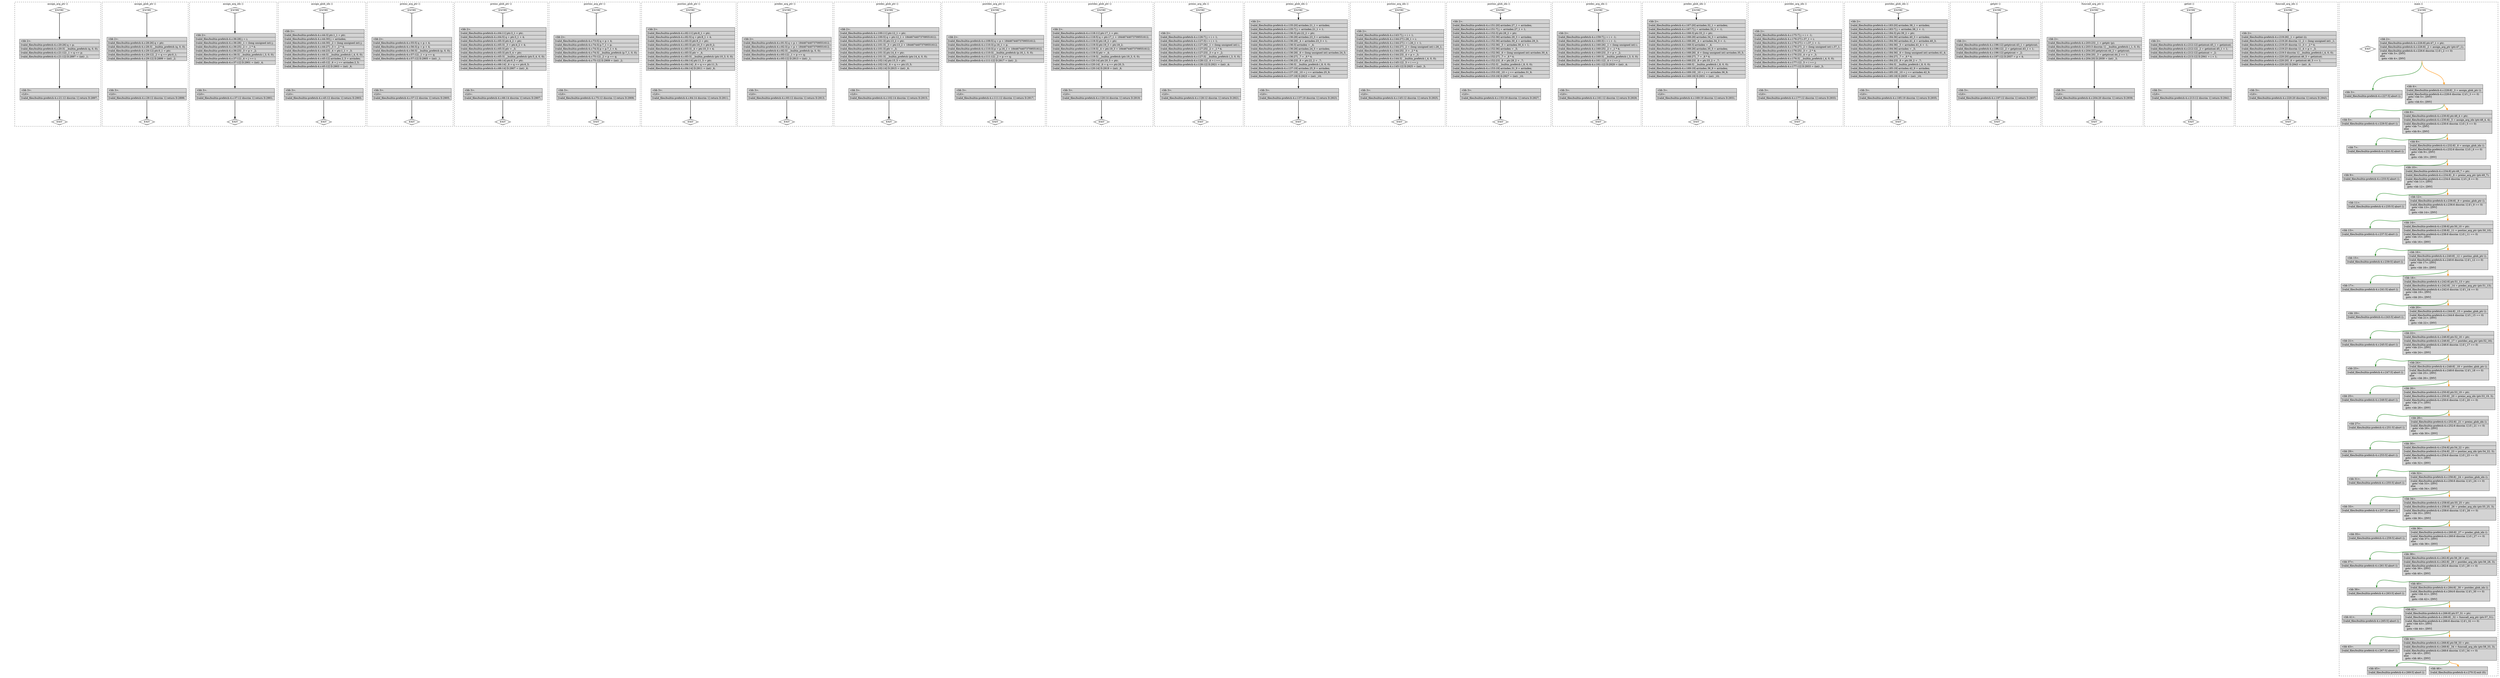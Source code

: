 digraph "a-builtin-prefetch-4.c.015t.cfg" {
overlap=false;
subgraph "cluster_assign_arg_ptr" {
	style="dashed";
	color="black";
	label="assign_arg_ptr ()";
	fn_0_basic_block_0 [shape=Mdiamond,style=filled,fillcolor=white,label="ENTRY"];

	fn_0_basic_block_1 [shape=Mdiamond,style=filled,fillcolor=white,label="EXIT"];

	fn_0_basic_block_2 [shape=record,style=filled,fillcolor=lightgrey,label="{\<bb\ 2\>:\l\
|[valid_files/builtin-prefetch-4.c:20:26]\ q\ =\ p;\l\
|[valid_files/builtin-prefetch-4.c:20:3]\ __builtin_prefetch\ (q,\ 0,\ 0);\l\
|[valid_files/builtin-prefetch-4.c:21:12]\ _1\ =\ q\ ==\ p;\l\
|[valid_files/builtin-prefetch-4.c:21:12]\ D.2897\ =\ (int)\ _1;\l\
}"];

	fn_0_basic_block_3 [shape=record,style=filled,fillcolor=lightgrey,label="{\<bb\ 3\>:\l\
|\<L0\>:\l\
|[valid_files/builtin-prefetch-4.c:21:12\ discrim\ 1]\ return\ D.2897;\l\
}"];

	fn_0_basic_block_0:s -> fn_0_basic_block_2:n [style="solid,bold",color=black,weight=100,constraint=true];
	fn_0_basic_block_2:s -> fn_0_basic_block_3:n [style="solid,bold",color=black,weight=100,constraint=true];
	fn_0_basic_block_3:s -> fn_0_basic_block_1:n [style="solid,bold",color=black,weight=10,constraint=true];
	fn_0_basic_block_0:s -> fn_0_basic_block_1:n [style="invis",constraint=true];
}
subgraph "cluster_assign_glob_ptr" {
	style="dashed";
	color="black";
	label="assign_glob_ptr ()";
	fn_1_basic_block_0 [shape=Mdiamond,style=filled,fillcolor=white,label="ENTRY"];

	fn_1_basic_block_1 [shape=Mdiamond,style=filled,fillcolor=white,label="EXIT"];

	fn_1_basic_block_2 [shape=record,style=filled,fillcolor=lightgrey,label="{\<bb\ 2\>:\l\
|[valid_files/builtin-prefetch-4.c:28:26]\ q\ =\ ptr;\l\
|[valid_files/builtin-prefetch-4.c:28:3]\ __builtin_prefetch\ (q,\ 0,\ 0);\l\
|[valid_files/builtin-prefetch-4.c:29:12]\ ptr.0_1\ =\ ptr;\l\
|[valid_files/builtin-prefetch-4.c:29:12]\ _2\ =\ q\ ==\ ptr.0_1;\l\
|[valid_files/builtin-prefetch-4.c:29:12]\ D.2899\ =\ (int)\ _2;\l\
}"];

	fn_1_basic_block_3 [shape=record,style=filled,fillcolor=lightgrey,label="{\<bb\ 3\>:\l\
|\<L0\>:\l\
|[valid_files/builtin-prefetch-4.c:29:12\ discrim\ 1]\ return\ D.2899;\l\
}"];

	fn_1_basic_block_0:s -> fn_1_basic_block_2:n [style="solid,bold",color=black,weight=100,constraint=true];
	fn_1_basic_block_2:s -> fn_1_basic_block_3:n [style="solid,bold",color=black,weight=100,constraint=true];
	fn_1_basic_block_3:s -> fn_1_basic_block_1:n [style="solid,bold",color=black,weight=10,constraint=true];
	fn_1_basic_block_0:s -> fn_1_basic_block_1:n [style="invis",constraint=true];
}
subgraph "cluster_assign_arg_idx" {
	style="dashed";
	color="black";
	label="assign_arg_idx ()";
	fn_2_basic_block_0 [shape=Mdiamond,style=filled,fillcolor=white,label="ENTRY"];

	fn_2_basic_block_1 [shape=Mdiamond,style=filled,fillcolor=white,label="EXIT"];

	fn_2_basic_block_2 [shape=record,style=filled,fillcolor=lightgrey,label="{\<bb\ 2\>:\l\
|[valid_files/builtin-prefetch-4.c:36:28]\ j\ =\ i;\l\
|[valid_files/builtin-prefetch-4.c:36:28]\ _1\ =\ (long\ unsigned\ int)\ j;\l\
|[valid_files/builtin-prefetch-4.c:36:25]\ _2\ =\ _1\ *\ 4;\l\
|[valid_files/builtin-prefetch-4.c:36:23]\ _3\ =\ p\ +\ _2;\l\
|[valid_files/builtin-prefetch-4.c:36:3]\ __builtin_prefetch\ (_3,\ 0,\ 0);\l\
|[valid_files/builtin-prefetch-4.c:37:12]\ _4\ =\ j\ ==\ i;\l\
|[valid_files/builtin-prefetch-4.c:37:12]\ D.2901\ =\ (int)\ _4;\l\
}"];

	fn_2_basic_block_3 [shape=record,style=filled,fillcolor=lightgrey,label="{\<bb\ 3\>:\l\
|\<L0\>:\l\
|[valid_files/builtin-prefetch-4.c:37:12\ discrim\ 1]\ return\ D.2901;\l\
}"];

	fn_2_basic_block_0:s -> fn_2_basic_block_2:n [style="solid,bold",color=black,weight=100,constraint=true];
	fn_2_basic_block_2:s -> fn_2_basic_block_3:n [style="solid,bold",color=black,weight=100,constraint=true];
	fn_2_basic_block_3:s -> fn_2_basic_block_1:n [style="solid,bold",color=black,weight=10,constraint=true];
	fn_2_basic_block_0:s -> fn_2_basic_block_1:n [style="invis",constraint=true];
}
subgraph "cluster_assign_glob_idx" {
	style="dashed";
	color="black";
	label="assign_glob_idx ()";
	fn_3_basic_block_0 [shape=Mdiamond,style=filled,fillcolor=white,label="ENTRY"];

	fn_3_basic_block_1 [shape=Mdiamond,style=filled,fillcolor=white,label="EXIT"];

	fn_3_basic_block_2 [shape=record,style=filled,fillcolor=lightgrey,label="{\<bb\ 2\>:\l\
|[valid_files/builtin-prefetch-4.c:44:3]\ ptr.1_1\ =\ ptr;\l\
|[valid_files/builtin-prefetch-4.c:44:30]\ j\ =\ arrindex;\l\
|[valid_files/builtin-prefetch-4.c:44:30]\ _2\ =\ (long\ unsigned\ int)\ j;\l\
|[valid_files/builtin-prefetch-4.c:44:27]\ _3\ =\ _2\ *\ 4;\l\
|[valid_files/builtin-prefetch-4.c:44:23]\ _4\ =\ ptr.1_1\ +\ _3;\l\
|[valid_files/builtin-prefetch-4.c:44:3]\ __builtin_prefetch\ (_4,\ 0,\ 0);\l\
|[valid_files/builtin-prefetch-4.c:45:12]\ arrindex.2_5\ =\ arrindex;\l\
|[valid_files/builtin-prefetch-4.c:45:12]\ _6\ =\ j\ ==\ arrindex.2_5;\l\
|[valid_files/builtin-prefetch-4.c:45:12]\ D.2903\ =\ (int)\ _6;\l\
}"];

	fn_3_basic_block_3 [shape=record,style=filled,fillcolor=lightgrey,label="{\<bb\ 3\>:\l\
|\<L0\>:\l\
|[valid_files/builtin-prefetch-4.c:45:12\ discrim\ 1]\ return\ D.2903;\l\
}"];

	fn_3_basic_block_0:s -> fn_3_basic_block_2:n [style="solid,bold",color=black,weight=100,constraint=true];
	fn_3_basic_block_2:s -> fn_3_basic_block_3:n [style="solid,bold",color=black,weight=100,constraint=true];
	fn_3_basic_block_3:s -> fn_3_basic_block_1:n [style="solid,bold",color=black,weight=10,constraint=true];
	fn_3_basic_block_0:s -> fn_3_basic_block_1:n [style="invis",constraint=true];
}
subgraph "cluster_preinc_arg_ptr" {
	style="dashed";
	color="black";
	label="preinc_arg_ptr ()";
	fn_4_basic_block_0 [shape=Mdiamond,style=filled,fillcolor=white,label="ENTRY"];

	fn_4_basic_block_1 [shape=Mdiamond,style=filled,fillcolor=white,label="EXIT"];

	fn_4_basic_block_2 [shape=record,style=filled,fillcolor=lightgrey,label="{\<bb\ 2\>:\l\
|[valid_files/builtin-prefetch-4.c:55:5]\ q\ =\ p\ +\ 4;\l\
|[valid_files/builtin-prefetch-4.c:56:3]\ p\ =\ p\ +\ 4;\l\
|[valid_files/builtin-prefetch-4.c:56:3]\ __builtin_prefetch\ (p,\ 0,\ 0);\l\
|[valid_files/builtin-prefetch-4.c:57:12]\ _1\ =\ p\ ==\ q;\l\
|[valid_files/builtin-prefetch-4.c:57:12]\ D.2905\ =\ (int)\ _1;\l\
}"];

	fn_4_basic_block_3 [shape=record,style=filled,fillcolor=lightgrey,label="{\<bb\ 3\>:\l\
|\<L0\>:\l\
|[valid_files/builtin-prefetch-4.c:57:12\ discrim\ 1]\ return\ D.2905;\l\
}"];

	fn_4_basic_block_0:s -> fn_4_basic_block_2:n [style="solid,bold",color=black,weight=100,constraint=true];
	fn_4_basic_block_2:s -> fn_4_basic_block_3:n [style="solid,bold",color=black,weight=100,constraint=true];
	fn_4_basic_block_3:s -> fn_4_basic_block_1:n [style="solid,bold",color=black,weight=10,constraint=true];
	fn_4_basic_block_0:s -> fn_4_basic_block_1:n [style="invis",constraint=true];
}
subgraph "cluster_preinc_glob_ptr" {
	style="dashed";
	color="black";
	label="preinc_glob_ptr ()";
	fn_5_basic_block_0 [shape=Mdiamond,style=filled,fillcolor=white,label="ENTRY"];

	fn_5_basic_block_1 [shape=Mdiamond,style=filled,fillcolor=white,label="EXIT"];

	fn_5_basic_block_2 [shape=record,style=filled,fillcolor=lightgrey,label="{\<bb\ 2\>:\l\
|[valid_files/builtin-prefetch-4.c:64:11]\ ptr.3_1\ =\ ptr;\l\
|[valid_files/builtin-prefetch-4.c:64:5]\ q\ =\ ptr.3_1\ +\ 4;\l\
|[valid_files/builtin-prefetch-4.c:65:3]\ ptr.4_2\ =\ ptr;\l\
|[valid_files/builtin-prefetch-4.c:65:3]\ _3\ =\ ptr.4_2\ +\ 4;\l\
|[valid_files/builtin-prefetch-4.c:65:3]\ ptr\ =\ _3;\l\
|[valid_files/builtin-prefetch-4.c:65:3]\ ptr.5_4\ =\ ptr;\l\
|[valid_files/builtin-prefetch-4.c:65:3]\ __builtin_prefetch\ (ptr.5_4,\ 0,\ 0);\l\
|[valid_files/builtin-prefetch-4.c:66:14]\ ptr.6_5\ =\ ptr;\l\
|[valid_files/builtin-prefetch-4.c:66:14]\ _6\ =\ q\ ==\ ptr.6_5;\l\
|[valid_files/builtin-prefetch-4.c:66:14]\ D.2907\ =\ (int)\ _6;\l\
}"];

	fn_5_basic_block_3 [shape=record,style=filled,fillcolor=lightgrey,label="{\<bb\ 3\>:\l\
|\<L0\>:\l\
|[valid_files/builtin-prefetch-4.c:66:14\ discrim\ 1]\ return\ D.2907;\l\
}"];

	fn_5_basic_block_0:s -> fn_5_basic_block_2:n [style="solid,bold",color=black,weight=100,constraint=true];
	fn_5_basic_block_2:s -> fn_5_basic_block_3:n [style="solid,bold",color=black,weight=100,constraint=true];
	fn_5_basic_block_3:s -> fn_5_basic_block_1:n [style="solid,bold",color=black,weight=10,constraint=true];
	fn_5_basic_block_0:s -> fn_5_basic_block_1:n [style="invis",constraint=true];
}
subgraph "cluster_postinc_arg_ptr" {
	style="dashed";
	color="black";
	label="postinc_arg_ptr ()";
	fn_6_basic_block_0 [shape=Mdiamond,style=filled,fillcolor=white,label="ENTRY"];

	fn_6_basic_block_1 [shape=Mdiamond,style=filled,fillcolor=white,label="EXIT"];

	fn_6_basic_block_2 [shape=record,style=filled,fillcolor=lightgrey,label="{\<bb\ 2\>:\l\
|[valid_files/builtin-prefetch-4.c:73:5]\ q\ =\ p\ +\ 4;\l\
|[valid_files/builtin-prefetch-4.c:74:3]\ p.7_1\ =\ p;\l\
|[valid_files/builtin-prefetch-4.c:74:3]\ p\ =\ p.7_1\ +\ 4;\l\
|[valid_files/builtin-prefetch-4.c:74:3]\ __builtin_prefetch\ (p.7_1,\ 0,\ 0);\l\
|[valid_files/builtin-prefetch-4.c:75:12]\ _2\ =\ p\ ==\ q;\l\
|[valid_files/builtin-prefetch-4.c:75:12]\ D.2909\ =\ (int)\ _2;\l\
}"];

	fn_6_basic_block_3 [shape=record,style=filled,fillcolor=lightgrey,label="{\<bb\ 3\>:\l\
|\<L0\>:\l\
|[valid_files/builtin-prefetch-4.c:75:12\ discrim\ 1]\ return\ D.2909;\l\
}"];

	fn_6_basic_block_0:s -> fn_6_basic_block_2:n [style="solid,bold",color=black,weight=100,constraint=true];
	fn_6_basic_block_2:s -> fn_6_basic_block_3:n [style="solid,bold",color=black,weight=100,constraint=true];
	fn_6_basic_block_3:s -> fn_6_basic_block_1:n [style="solid,bold",color=black,weight=10,constraint=true];
	fn_6_basic_block_0:s -> fn_6_basic_block_1:n [style="invis",constraint=true];
}
subgraph "cluster_postinc_glob_ptr" {
	style="dashed";
	color="black";
	label="postinc_glob_ptr ()";
	fn_7_basic_block_0 [shape=Mdiamond,style=filled,fillcolor=white,label="ENTRY"];

	fn_7_basic_block_1 [shape=Mdiamond,style=filled,fillcolor=white,label="EXIT"];

	fn_7_basic_block_2 [shape=record,style=filled,fillcolor=lightgrey,label="{\<bb\ 2\>:\l\
|[valid_files/builtin-prefetch-4.c:82:11]\ ptr.8_1\ =\ ptr;\l\
|[valid_files/builtin-prefetch-4.c:82:5]\ q\ =\ ptr.8_1\ +\ 4;\l\
|[valid_files/builtin-prefetch-4.c:83:3]\ ptr.9_2\ =\ ptr;\l\
|[valid_files/builtin-prefetch-4.c:83:3]\ ptr.10_3\ =\ ptr.9_2;\l\
|[valid_files/builtin-prefetch-4.c:83:3]\ _4\ =\ ptr.10_3\ +\ 4;\l\
|[valid_files/builtin-prefetch-4.c:83:3]\ ptr\ =\ _4;\l\
|[valid_files/builtin-prefetch-4.c:83:3]\ __builtin_prefetch\ (ptr.10_3,\ 0,\ 0);\l\
|[valid_files/builtin-prefetch-4.c:84:14]\ ptr.11_5\ =\ ptr;\l\
|[valid_files/builtin-prefetch-4.c:84:14]\ _6\ =\ q\ ==\ ptr.11_5;\l\
|[valid_files/builtin-prefetch-4.c:84:14]\ D.2911\ =\ (int)\ _6;\l\
}"];

	fn_7_basic_block_3 [shape=record,style=filled,fillcolor=lightgrey,label="{\<bb\ 3\>:\l\
|\<L0\>:\l\
|[valid_files/builtin-prefetch-4.c:84:14\ discrim\ 1]\ return\ D.2911;\l\
}"];

	fn_7_basic_block_0:s -> fn_7_basic_block_2:n [style="solid,bold",color=black,weight=100,constraint=true];
	fn_7_basic_block_2:s -> fn_7_basic_block_3:n [style="solid,bold",color=black,weight=100,constraint=true];
	fn_7_basic_block_3:s -> fn_7_basic_block_1:n [style="solid,bold",color=black,weight=10,constraint=true];
	fn_7_basic_block_0:s -> fn_7_basic_block_1:n [style="invis",constraint=true];
}
subgraph "cluster_predec_arg_ptr" {
	style="dashed";
	color="black";
	label="predec_arg_ptr ()";
	fn_8_basic_block_0 [shape=Mdiamond,style=filled,fillcolor=white,label="ENTRY"];

	fn_8_basic_block_1 [shape=Mdiamond,style=filled,fillcolor=white,label="EXIT"];

	fn_8_basic_block_2 [shape=record,style=filled,fillcolor=lightgrey,label="{\<bb\ 2\>:\l\
|[valid_files/builtin-prefetch-4.c:91:5]\ q\ =\ p\ +\ 18446744073709551612;\l\
|[valid_files/builtin-prefetch-4.c:92:3]\ p\ =\ p\ +\ 18446744073709551612;\l\
|[valid_files/builtin-prefetch-4.c:92:3]\ __builtin_prefetch\ (p,\ 0,\ 0);\l\
|[valid_files/builtin-prefetch-4.c:93:12]\ _1\ =\ p\ ==\ q;\l\
|[valid_files/builtin-prefetch-4.c:93:12]\ D.2913\ =\ (int)\ _1;\l\
}"];

	fn_8_basic_block_3 [shape=record,style=filled,fillcolor=lightgrey,label="{\<bb\ 3\>:\l\
|\<L0\>:\l\
|[valid_files/builtin-prefetch-4.c:93:12\ discrim\ 1]\ return\ D.2913;\l\
}"];

	fn_8_basic_block_0:s -> fn_8_basic_block_2:n [style="solid,bold",color=black,weight=100,constraint=true];
	fn_8_basic_block_2:s -> fn_8_basic_block_3:n [style="solid,bold",color=black,weight=100,constraint=true];
	fn_8_basic_block_3:s -> fn_8_basic_block_1:n [style="solid,bold",color=black,weight=10,constraint=true];
	fn_8_basic_block_0:s -> fn_8_basic_block_1:n [style="invis",constraint=true];
}
subgraph "cluster_predec_glob_ptr" {
	style="dashed";
	color="black";
	label="predec_glob_ptr ()";
	fn_9_basic_block_0 [shape=Mdiamond,style=filled,fillcolor=white,label="ENTRY"];

	fn_9_basic_block_1 [shape=Mdiamond,style=filled,fillcolor=white,label="EXIT"];

	fn_9_basic_block_2 [shape=record,style=filled,fillcolor=lightgrey,label="{\<bb\ 2\>:\l\
|[valid_files/builtin-prefetch-4.c:100:11]\ ptr.12_1\ =\ ptr;\l\
|[valid_files/builtin-prefetch-4.c:100:5]\ q\ =\ ptr.12_1\ +\ 18446744073709551612;\l\
|[valid_files/builtin-prefetch-4.c:101:3]\ ptr.13_2\ =\ ptr;\l\
|[valid_files/builtin-prefetch-4.c:101:3]\ _3\ =\ ptr.13_2\ +\ 18446744073709551612;\l\
|[valid_files/builtin-prefetch-4.c:101:3]\ ptr\ =\ _3;\l\
|[valid_files/builtin-prefetch-4.c:101:3]\ ptr.14_4\ =\ ptr;\l\
|[valid_files/builtin-prefetch-4.c:101:3]\ __builtin_prefetch\ (ptr.14_4,\ 0,\ 0);\l\
|[valid_files/builtin-prefetch-4.c:102:14]\ ptr.15_5\ =\ ptr;\l\
|[valid_files/builtin-prefetch-4.c:102:14]\ _6\ =\ q\ ==\ ptr.15_5;\l\
|[valid_files/builtin-prefetch-4.c:102:14]\ D.2915\ =\ (int)\ _6;\l\
}"];

	fn_9_basic_block_3 [shape=record,style=filled,fillcolor=lightgrey,label="{\<bb\ 3\>:\l\
|\<L0\>:\l\
|[valid_files/builtin-prefetch-4.c:102:14\ discrim\ 1]\ return\ D.2915;\l\
}"];

	fn_9_basic_block_0:s -> fn_9_basic_block_2:n [style="solid,bold",color=black,weight=100,constraint=true];
	fn_9_basic_block_2:s -> fn_9_basic_block_3:n [style="solid,bold",color=black,weight=100,constraint=true];
	fn_9_basic_block_3:s -> fn_9_basic_block_1:n [style="solid,bold",color=black,weight=10,constraint=true];
	fn_9_basic_block_0:s -> fn_9_basic_block_1:n [style="invis",constraint=true];
}
subgraph "cluster_postdec_arg_ptr" {
	style="dashed";
	color="black";
	label="postdec_arg_ptr ()";
	fn_10_basic_block_0 [shape=Mdiamond,style=filled,fillcolor=white,label="ENTRY"];

	fn_10_basic_block_1 [shape=Mdiamond,style=filled,fillcolor=white,label="EXIT"];

	fn_10_basic_block_2 [shape=record,style=filled,fillcolor=lightgrey,label="{\<bb\ 2\>:\l\
|[valid_files/builtin-prefetch-4.c:109:5]\ q\ =\ p\ +\ 18446744073709551612;\l\
|[valid_files/builtin-prefetch-4.c:110:3]\ p.16_1\ =\ p;\l\
|[valid_files/builtin-prefetch-4.c:110:3]\ p\ =\ p.16_1\ +\ 18446744073709551612;\l\
|[valid_files/builtin-prefetch-4.c:110:3]\ __builtin_prefetch\ (p.16_1,\ 0,\ 0);\l\
|[valid_files/builtin-prefetch-4.c:111:12]\ _2\ =\ p\ ==\ q;\l\
|[valid_files/builtin-prefetch-4.c:111:12]\ D.2917\ =\ (int)\ _2;\l\
}"];

	fn_10_basic_block_3 [shape=record,style=filled,fillcolor=lightgrey,label="{\<bb\ 3\>:\l\
|\<L0\>:\l\
|[valid_files/builtin-prefetch-4.c:111:12\ discrim\ 1]\ return\ D.2917;\l\
}"];

	fn_10_basic_block_0:s -> fn_10_basic_block_2:n [style="solid,bold",color=black,weight=100,constraint=true];
	fn_10_basic_block_2:s -> fn_10_basic_block_3:n [style="solid,bold",color=black,weight=100,constraint=true];
	fn_10_basic_block_3:s -> fn_10_basic_block_1:n [style="solid,bold",color=black,weight=10,constraint=true];
	fn_10_basic_block_0:s -> fn_10_basic_block_1:n [style="invis",constraint=true];
}
subgraph "cluster_postdec_glob_ptr" {
	style="dashed";
	color="black";
	label="postdec_glob_ptr ()";
	fn_11_basic_block_0 [shape=Mdiamond,style=filled,fillcolor=white,label="ENTRY"];

	fn_11_basic_block_1 [shape=Mdiamond,style=filled,fillcolor=white,label="EXIT"];

	fn_11_basic_block_2 [shape=record,style=filled,fillcolor=lightgrey,label="{\<bb\ 2\>:\l\
|[valid_files/builtin-prefetch-4.c:118:11]\ ptr.17_1\ =\ ptr;\l\
|[valid_files/builtin-prefetch-4.c:118:5]\ q\ =\ ptr.17_1\ +\ 18446744073709551612;\l\
|[valid_files/builtin-prefetch-4.c:119:3]\ ptr.18_2\ =\ ptr;\l\
|[valid_files/builtin-prefetch-4.c:119:3]\ ptr.19_3\ =\ ptr.18_2;\l\
|[valid_files/builtin-prefetch-4.c:119:3]\ _4\ =\ ptr.19_3\ +\ 18446744073709551612;\l\
|[valid_files/builtin-prefetch-4.c:119:3]\ ptr\ =\ _4;\l\
|[valid_files/builtin-prefetch-4.c:119:3]\ __builtin_prefetch\ (ptr.19_3,\ 0,\ 0);\l\
|[valid_files/builtin-prefetch-4.c:120:14]\ ptr.20_5\ =\ ptr;\l\
|[valid_files/builtin-prefetch-4.c:120:14]\ _6\ =\ q\ ==\ ptr.20_5;\l\
|[valid_files/builtin-prefetch-4.c:120:14]\ D.2919\ =\ (int)\ _6;\l\
}"];

	fn_11_basic_block_3 [shape=record,style=filled,fillcolor=lightgrey,label="{\<bb\ 3\>:\l\
|\<L0\>:\l\
|[valid_files/builtin-prefetch-4.c:120:14\ discrim\ 1]\ return\ D.2919;\l\
}"];

	fn_11_basic_block_0:s -> fn_11_basic_block_2:n [style="solid,bold",color=black,weight=100,constraint=true];
	fn_11_basic_block_2:s -> fn_11_basic_block_3:n [style="solid,bold",color=black,weight=100,constraint=true];
	fn_11_basic_block_3:s -> fn_11_basic_block_1:n [style="solid,bold",color=black,weight=10,constraint=true];
	fn_11_basic_block_0:s -> fn_11_basic_block_1:n [style="invis",constraint=true];
}
subgraph "cluster_preinc_arg_idx" {
	style="dashed";
	color="black";
	label="preinc_arg_idx ()";
	fn_12_basic_block_0 [shape=Mdiamond,style=filled,fillcolor=white,label="ENTRY"];

	fn_12_basic_block_1 [shape=Mdiamond,style=filled,fillcolor=white,label="EXIT"];

	fn_12_basic_block_2 [shape=record,style=filled,fillcolor=lightgrey,label="{\<bb\ 2\>:\l\
|[valid_files/builtin-prefetch-4.c:126:7]\ j\ =\ i\ +\ 1;\l\
|[valid_files/builtin-prefetch-4.c:127:3]\ i\ =\ i\ +\ 1;\l\
|[valid_files/builtin-prefetch-4.c:127:26]\ _1\ =\ (long\ unsigned\ int)\ i;\l\
|[valid_files/builtin-prefetch-4.c:127:25]\ _2\ =\ _1\ *\ 4;\l\
|[valid_files/builtin-prefetch-4.c:127:23]\ _3\ =\ p\ +\ _2;\l\
|[valid_files/builtin-prefetch-4.c:127:3]\ __builtin_prefetch\ (_3,\ 0,\ 0);\l\
|[valid_files/builtin-prefetch-4.c:128:12]\ _4\ =\ i\ ==\ j;\l\
|[valid_files/builtin-prefetch-4.c:128:12]\ D.2921\ =\ (int)\ _4;\l\
}"];

	fn_12_basic_block_3 [shape=record,style=filled,fillcolor=lightgrey,label="{\<bb\ 3\>:\l\
|\<L0\>:\l\
|[valid_files/builtin-prefetch-4.c:128:12\ discrim\ 1]\ return\ D.2921;\l\
}"];

	fn_12_basic_block_0:s -> fn_12_basic_block_2:n [style="solid,bold",color=black,weight=100,constraint=true];
	fn_12_basic_block_2:s -> fn_12_basic_block_3:n [style="solid,bold",color=black,weight=100,constraint=true];
	fn_12_basic_block_3:s -> fn_12_basic_block_1:n [style="solid,bold",color=black,weight=10,constraint=true];
	fn_12_basic_block_0:s -> fn_12_basic_block_1:n [style="invis",constraint=true];
}
subgraph "cluster_preinc_glob_idx" {
	style="dashed";
	color="black";
	label="preinc_glob_idx ()";
	fn_13_basic_block_0 [shape=Mdiamond,style=filled,fillcolor=white,label="ENTRY"];

	fn_13_basic_block_1 [shape=Mdiamond,style=filled,fillcolor=white,label="EXIT"];

	fn_13_basic_block_2 [shape=record,style=filled,fillcolor=lightgrey,label="{\<bb\ 2\>:\l\
|[valid_files/builtin-prefetch-4.c:135:20]\ arrindex.21_1\ =\ arrindex;\l\
|[valid_files/builtin-prefetch-4.c:135:7]\ j\ =\ arrindex.21_1\ +\ 1;\l\
|[valid_files/builtin-prefetch-4.c:136:3]\ ptr.22_2\ =\ ptr;\l\
|[valid_files/builtin-prefetch-4.c:136:28]\ arrindex.23_3\ =\ arrindex;\l\
|[valid_files/builtin-prefetch-4.c:136:28]\ _4\ =\ arrindex.23_3\ +\ 1;\l\
|[valid_files/builtin-prefetch-4.c:136:3]\ arrindex\ =\ _4;\l\
|[valid_files/builtin-prefetch-4.c:136:28]\ arrindex.24_5\ =\ arrindex;\l\
|[valid_files/builtin-prefetch-4.c:136:28]\ _6\ =\ (long\ unsigned\ int)\ arrindex.24_5;\l\
|[valid_files/builtin-prefetch-4.c:136:27]\ _7\ =\ _6\ *\ 4;\l\
|[valid_files/builtin-prefetch-4.c:136:23]\ _8\ =\ ptr.22_2\ +\ _7;\l\
|[valid_files/builtin-prefetch-4.c:136:3]\ __builtin_prefetch\ (_8,\ 0,\ 0);\l\
|[valid_files/builtin-prefetch-4.c:137:19]\ arrindex.25_9\ =\ arrindex;\l\
|[valid_files/builtin-prefetch-4.c:137:19]\ _10\ =\ j\ ==\ arrindex.25_9;\l\
|[valid_files/builtin-prefetch-4.c:137:19]\ D.2923\ =\ (int)\ _10;\l\
}"];

	fn_13_basic_block_3 [shape=record,style=filled,fillcolor=lightgrey,label="{\<bb\ 3\>:\l\
|\<L0\>:\l\
|[valid_files/builtin-prefetch-4.c:137:19\ discrim\ 1]\ return\ D.2923;\l\
}"];

	fn_13_basic_block_0:s -> fn_13_basic_block_2:n [style="solid,bold",color=black,weight=100,constraint=true];
	fn_13_basic_block_2:s -> fn_13_basic_block_3:n [style="solid,bold",color=black,weight=100,constraint=true];
	fn_13_basic_block_3:s -> fn_13_basic_block_1:n [style="solid,bold",color=black,weight=10,constraint=true];
	fn_13_basic_block_0:s -> fn_13_basic_block_1:n [style="invis",constraint=true];
}
subgraph "cluster_postinc_arg_idx" {
	style="dashed";
	color="black";
	label="postinc_arg_idx ()";
	fn_14_basic_block_0 [shape=Mdiamond,style=filled,fillcolor=white,label="ENTRY"];

	fn_14_basic_block_1 [shape=Mdiamond,style=filled,fillcolor=white,label="EXIT"];

	fn_14_basic_block_2 [shape=record,style=filled,fillcolor=lightgrey,label="{\<bb\ 2\>:\l\
|[valid_files/builtin-prefetch-4.c:143:7]\ j\ =\ i\ +\ 1;\l\
|[valid_files/builtin-prefetch-4.c:144:27]\ i.26_1\ =\ i;\l\
|[valid_files/builtin-prefetch-4.c:144:27]\ i\ =\ i.26_1\ +\ 1;\l\
|[valid_files/builtin-prefetch-4.c:144:27]\ _2\ =\ (long\ unsigned\ int)\ i.26_1;\l\
|[valid_files/builtin-prefetch-4.c:144:25]\ _3\ =\ _2\ *\ 4;\l\
|[valid_files/builtin-prefetch-4.c:144:23]\ _4\ =\ p\ +\ _3;\l\
|[valid_files/builtin-prefetch-4.c:144:3]\ __builtin_prefetch\ (_4,\ 0,\ 0);\l\
|[valid_files/builtin-prefetch-4.c:145:12]\ _5\ =\ i\ ==\ j;\l\
|[valid_files/builtin-prefetch-4.c:145:12]\ D.2925\ =\ (int)\ _5;\l\
}"];

	fn_14_basic_block_3 [shape=record,style=filled,fillcolor=lightgrey,label="{\<bb\ 3\>:\l\
|\<L0\>:\l\
|[valid_files/builtin-prefetch-4.c:145:12\ discrim\ 1]\ return\ D.2925;\l\
}"];

	fn_14_basic_block_0:s -> fn_14_basic_block_2:n [style="solid,bold",color=black,weight=100,constraint=true];
	fn_14_basic_block_2:s -> fn_14_basic_block_3:n [style="solid,bold",color=black,weight=100,constraint=true];
	fn_14_basic_block_3:s -> fn_14_basic_block_1:n [style="solid,bold",color=black,weight=10,constraint=true];
	fn_14_basic_block_0:s -> fn_14_basic_block_1:n [style="invis",constraint=true];
}
subgraph "cluster_postinc_glob_idx" {
	style="dashed";
	color="black";
	label="postinc_glob_idx ()";
	fn_15_basic_block_0 [shape=Mdiamond,style=filled,fillcolor=white,label="ENTRY"];

	fn_15_basic_block_1 [shape=Mdiamond,style=filled,fillcolor=white,label="EXIT"];

	fn_15_basic_block_2 [shape=record,style=filled,fillcolor=lightgrey,label="{\<bb\ 2\>:\l\
|[valid_files/builtin-prefetch-4.c:151:20]\ arrindex.27_1\ =\ arrindex;\l\
|[valid_files/builtin-prefetch-4.c:151:7]\ j\ =\ arrindex.27_1\ +\ 1;\l\
|[valid_files/builtin-prefetch-4.c:152:3]\ ptr.28_2\ =\ ptr;\l\
|[valid_files/builtin-prefetch-4.c:152:36]\ arrindex.29_3\ =\ arrindex;\l\
|[valid_files/builtin-prefetch-4.c:152:36]\ arrindex.30_4\ =\ arrindex.29_3;\l\
|[valid_files/builtin-prefetch-4.c:152:36]\ _5\ =\ arrindex.30_4\ +\ 1;\l\
|[valid_files/builtin-prefetch-4.c:152:36]\ arrindex\ =\ _5;\l\
|[valid_files/builtin-prefetch-4.c:152:36]\ _6\ =\ (long\ unsigned\ int)\ arrindex.30_4;\l\
|[valid_files/builtin-prefetch-4.c:152:27]\ _7\ =\ _6\ *\ 4;\l\
|[valid_files/builtin-prefetch-4.c:152:23]\ _8\ =\ ptr.28_2\ +\ _7;\l\
|[valid_files/builtin-prefetch-4.c:152:3]\ __builtin_prefetch\ (_8,\ 0,\ 0);\l\
|[valid_files/builtin-prefetch-4.c:153:19]\ arrindex.31_9\ =\ arrindex;\l\
|[valid_files/builtin-prefetch-4.c:153:19]\ _10\ =\ j\ ==\ arrindex.31_9;\l\
|[valid_files/builtin-prefetch-4.c:153:19]\ D.2927\ =\ (int)\ _10;\l\
}"];

	fn_15_basic_block_3 [shape=record,style=filled,fillcolor=lightgrey,label="{\<bb\ 3\>:\l\
|\<L0\>:\l\
|[valid_files/builtin-prefetch-4.c:153:19\ discrim\ 1]\ return\ D.2927;\l\
}"];

	fn_15_basic_block_0:s -> fn_15_basic_block_2:n [style="solid,bold",color=black,weight=100,constraint=true];
	fn_15_basic_block_2:s -> fn_15_basic_block_3:n [style="solid,bold",color=black,weight=100,constraint=true];
	fn_15_basic_block_3:s -> fn_15_basic_block_1:n [style="solid,bold",color=black,weight=10,constraint=true];
	fn_15_basic_block_0:s -> fn_15_basic_block_1:n [style="invis",constraint=true];
}
subgraph "cluster_predec_arg_idx" {
	style="dashed";
	color="black";
	label="predec_arg_idx ()";
	fn_16_basic_block_0 [shape=Mdiamond,style=filled,fillcolor=white,label="ENTRY"];

	fn_16_basic_block_1 [shape=Mdiamond,style=filled,fillcolor=white,label="EXIT"];

	fn_16_basic_block_2 [shape=record,style=filled,fillcolor=lightgrey,label="{\<bb\ 2\>:\l\
|[valid_files/builtin-prefetch-4.c:159:7]\ j\ =\ i\ +\ -1;\l\
|[valid_files/builtin-prefetch-4.c:160:3]\ i\ =\ i\ +\ -1;\l\
|[valid_files/builtin-prefetch-4.c:160:26]\ _1\ =\ (long\ unsigned\ int)\ i;\l\
|[valid_files/builtin-prefetch-4.c:160:25]\ _2\ =\ _1\ *\ 4;\l\
|[valid_files/builtin-prefetch-4.c:160:23]\ _3\ =\ p\ +\ _2;\l\
|[valid_files/builtin-prefetch-4.c:160:3]\ __builtin_prefetch\ (_3,\ 0,\ 0);\l\
|[valid_files/builtin-prefetch-4.c:161:12]\ _4\ =\ i\ ==\ j;\l\
|[valid_files/builtin-prefetch-4.c:161:12]\ D.2929\ =\ (int)\ _4;\l\
}"];

	fn_16_basic_block_3 [shape=record,style=filled,fillcolor=lightgrey,label="{\<bb\ 3\>:\l\
|\<L0\>:\l\
|[valid_files/builtin-prefetch-4.c:161:12\ discrim\ 1]\ return\ D.2929;\l\
}"];

	fn_16_basic_block_0:s -> fn_16_basic_block_2:n [style="solid,bold",color=black,weight=100,constraint=true];
	fn_16_basic_block_2:s -> fn_16_basic_block_3:n [style="solid,bold",color=black,weight=100,constraint=true];
	fn_16_basic_block_3:s -> fn_16_basic_block_1:n [style="solid,bold",color=black,weight=10,constraint=true];
	fn_16_basic_block_0:s -> fn_16_basic_block_1:n [style="invis",constraint=true];
}
subgraph "cluster_predec_glob_idx" {
	style="dashed";
	color="black";
	label="predec_glob_idx ()";
	fn_17_basic_block_0 [shape=Mdiamond,style=filled,fillcolor=white,label="ENTRY"];

	fn_17_basic_block_1 [shape=Mdiamond,style=filled,fillcolor=white,label="EXIT"];

	fn_17_basic_block_2 [shape=record,style=filled,fillcolor=lightgrey,label="{\<bb\ 2\>:\l\
|[valid_files/builtin-prefetch-4.c:167:20]\ arrindex.32_1\ =\ arrindex;\l\
|[valid_files/builtin-prefetch-4.c:167:7]\ j\ =\ arrindex.32_1\ +\ -1;\l\
|[valid_files/builtin-prefetch-4.c:168:3]\ ptr.33_2\ =\ ptr;\l\
|[valid_files/builtin-prefetch-4.c:168:28]\ arrindex.34_3\ =\ arrindex;\l\
|[valid_files/builtin-prefetch-4.c:168:28]\ _4\ =\ arrindex.34_3\ +\ -1;\l\
|[valid_files/builtin-prefetch-4.c:168:3]\ arrindex\ =\ _4;\l\
|[valid_files/builtin-prefetch-4.c:168:28]\ arrindex.35_5\ =\ arrindex;\l\
|[valid_files/builtin-prefetch-4.c:168:28]\ _6\ =\ (long\ unsigned\ int)\ arrindex.35_5;\l\
|[valid_files/builtin-prefetch-4.c:168:27]\ _7\ =\ _6\ *\ 4;\l\
|[valid_files/builtin-prefetch-4.c:168:23]\ _8\ =\ ptr.33_2\ +\ _7;\l\
|[valid_files/builtin-prefetch-4.c:168:3]\ __builtin_prefetch\ (_8,\ 0,\ 0);\l\
|[valid_files/builtin-prefetch-4.c:169:19]\ arrindex.36_9\ =\ arrindex;\l\
|[valid_files/builtin-prefetch-4.c:169:19]\ _10\ =\ j\ ==\ arrindex.36_9;\l\
|[valid_files/builtin-prefetch-4.c:169:19]\ D.2931\ =\ (int)\ _10;\l\
}"];

	fn_17_basic_block_3 [shape=record,style=filled,fillcolor=lightgrey,label="{\<bb\ 3\>:\l\
|\<L0\>:\l\
|[valid_files/builtin-prefetch-4.c:169:19\ discrim\ 1]\ return\ D.2931;\l\
}"];

	fn_17_basic_block_0:s -> fn_17_basic_block_2:n [style="solid,bold",color=black,weight=100,constraint=true];
	fn_17_basic_block_2:s -> fn_17_basic_block_3:n [style="solid,bold",color=black,weight=100,constraint=true];
	fn_17_basic_block_3:s -> fn_17_basic_block_1:n [style="solid,bold",color=black,weight=10,constraint=true];
	fn_17_basic_block_0:s -> fn_17_basic_block_1:n [style="invis",constraint=true];
}
subgraph "cluster_postdec_arg_idx" {
	style="dashed";
	color="black";
	label="postdec_arg_idx ()";
	fn_18_basic_block_0 [shape=Mdiamond,style=filled,fillcolor=white,label="ENTRY"];

	fn_18_basic_block_1 [shape=Mdiamond,style=filled,fillcolor=white,label="EXIT"];

	fn_18_basic_block_2 [shape=record,style=filled,fillcolor=lightgrey,label="{\<bb\ 2\>:\l\
|[valid_files/builtin-prefetch-4.c:175:7]\ j\ =\ i\ +\ -1;\l\
|[valid_files/builtin-prefetch-4.c:176:27]\ i.37_1\ =\ i;\l\
|[valid_files/builtin-prefetch-4.c:176:27]\ i\ =\ i.37_1\ +\ -1;\l\
|[valid_files/builtin-prefetch-4.c:176:27]\ _2\ =\ (long\ unsigned\ int)\ i.37_1;\l\
|[valid_files/builtin-prefetch-4.c:176:25]\ _3\ =\ _2\ *\ 4;\l\
|[valid_files/builtin-prefetch-4.c:176:23]\ _4\ =\ p\ +\ _3;\l\
|[valid_files/builtin-prefetch-4.c:176:3]\ __builtin_prefetch\ (_4,\ 0,\ 0);\l\
|[valid_files/builtin-prefetch-4.c:177:12]\ _5\ =\ i\ ==\ j;\l\
|[valid_files/builtin-prefetch-4.c:177:12]\ D.2933\ =\ (int)\ _5;\l\
}"];

	fn_18_basic_block_3 [shape=record,style=filled,fillcolor=lightgrey,label="{\<bb\ 3\>:\l\
|\<L0\>:\l\
|[valid_files/builtin-prefetch-4.c:177:12\ discrim\ 1]\ return\ D.2933;\l\
}"];

	fn_18_basic_block_0:s -> fn_18_basic_block_2:n [style="solid,bold",color=black,weight=100,constraint=true];
	fn_18_basic_block_2:s -> fn_18_basic_block_3:n [style="solid,bold",color=black,weight=100,constraint=true];
	fn_18_basic_block_3:s -> fn_18_basic_block_1:n [style="solid,bold",color=black,weight=10,constraint=true];
	fn_18_basic_block_0:s -> fn_18_basic_block_1:n [style="invis",constraint=true];
}
subgraph "cluster_postdec_glob_idx" {
	style="dashed";
	color="black";
	label="postdec_glob_idx ()";
	fn_19_basic_block_0 [shape=Mdiamond,style=filled,fillcolor=white,label="ENTRY"];

	fn_19_basic_block_1 [shape=Mdiamond,style=filled,fillcolor=white,label="EXIT"];

	fn_19_basic_block_2 [shape=record,style=filled,fillcolor=lightgrey,label="{\<bb\ 2\>:\l\
|[valid_files/builtin-prefetch-4.c:183:20]\ arrindex.38_1\ =\ arrindex;\l\
|[valid_files/builtin-prefetch-4.c:183:7]\ j\ =\ arrindex.38_1\ +\ -1;\l\
|[valid_files/builtin-prefetch-4.c:184:3]\ ptr.39_2\ =\ ptr;\l\
|[valid_files/builtin-prefetch-4.c:184:36]\ arrindex.40_3\ =\ arrindex;\l\
|[valid_files/builtin-prefetch-4.c:184:36]\ arrindex.41_4\ =\ arrindex.40_3;\l\
|[valid_files/builtin-prefetch-4.c:184:36]\ _5\ =\ arrindex.41_4\ +\ -1;\l\
|[valid_files/builtin-prefetch-4.c:184:36]\ arrindex\ =\ _5;\l\
|[valid_files/builtin-prefetch-4.c:184:36]\ _6\ =\ (long\ unsigned\ int)\ arrindex.41_4;\l\
|[valid_files/builtin-prefetch-4.c:184:27]\ _7\ =\ _6\ *\ 4;\l\
|[valid_files/builtin-prefetch-4.c:184:23]\ _8\ =\ ptr.39_2\ +\ _7;\l\
|[valid_files/builtin-prefetch-4.c:184:3]\ __builtin_prefetch\ (_8,\ 0,\ 0);\l\
|[valid_files/builtin-prefetch-4.c:185:19]\ arrindex.42_9\ =\ arrindex;\l\
|[valid_files/builtin-prefetch-4.c:185:19]\ _10\ =\ j\ ==\ arrindex.42_9;\l\
|[valid_files/builtin-prefetch-4.c:185:19]\ D.2935\ =\ (int)\ _10;\l\
}"];

	fn_19_basic_block_3 [shape=record,style=filled,fillcolor=lightgrey,label="{\<bb\ 3\>:\l\
|\<L0\>:\l\
|[valid_files/builtin-prefetch-4.c:185:19\ discrim\ 1]\ return\ D.2935;\l\
}"];

	fn_19_basic_block_0:s -> fn_19_basic_block_2:n [style="solid,bold",color=black,weight=100,constraint=true];
	fn_19_basic_block_2:s -> fn_19_basic_block_3:n [style="solid,bold",color=black,weight=100,constraint=true];
	fn_19_basic_block_3:s -> fn_19_basic_block_1:n [style="solid,bold",color=black,weight=10,constraint=true];
	fn_19_basic_block_0:s -> fn_19_basic_block_1:n [style="invis",constraint=true];
}
subgraph "cluster_getptr" {
	style="dashed";
	color="black";
	label="getptr ()";
	fn_20_basic_block_0 [shape=Mdiamond,style=filled,fillcolor=white,label="ENTRY"];

	fn_20_basic_block_1 [shape=Mdiamond,style=filled,fillcolor=white,label="EXIT"];

	fn_20_basic_block_2 [shape=record,style=filled,fillcolor=lightgrey,label="{\<bb\ 2\>:\l\
|[valid_files/builtin-prefetch-4.c:196:12]\ getptrcnt.43_1\ =\ getptrcnt;\l\
|[valid_files/builtin-prefetch-4.c:196:12]\ _2\ =\ getptrcnt.43_1\ +\ 1;\l\
|[valid_files/builtin-prefetch-4.c:196:12]\ getptrcnt\ =\ _2;\l\
|[valid_files/builtin-prefetch-4.c:197:12]\ D.2937\ =\ p\ +\ 4;\l\
}"];

	fn_20_basic_block_3 [shape=record,style=filled,fillcolor=lightgrey,label="{\<bb\ 3\>:\l\
|\<L0\>:\l\
|[valid_files/builtin-prefetch-4.c:197:12\ discrim\ 1]\ return\ D.2937;\l\
}"];

	fn_20_basic_block_0:s -> fn_20_basic_block_2:n [style="solid,bold",color=black,weight=100,constraint=true];
	fn_20_basic_block_2:s -> fn_20_basic_block_3:n [style="solid,bold",color=black,weight=100,constraint=true];
	fn_20_basic_block_3:s -> fn_20_basic_block_1:n [style="solid,bold",color=black,weight=10,constraint=true];
	fn_20_basic_block_0:s -> fn_20_basic_block_1:n [style="invis",constraint=true];
}
subgraph "cluster_funccall_arg_ptr" {
	style="dashed";
	color="black";
	label="funccall_arg_ptr ()";
	fn_21_basic_block_0 [shape=Mdiamond,style=filled,fillcolor=white,label="ENTRY"];

	fn_21_basic_block_1 [shape=Mdiamond,style=filled,fillcolor=white,label="EXIT"];

	fn_21_basic_block_2 [shape=record,style=filled,fillcolor=lightgrey,label="{\<bb\ 2\>:\l\
|[valid_files/builtin-prefetch-4.c:203:23]\ _1\ =\ getptr\ (p);\l\
|[valid_files/builtin-prefetch-4.c:203:3\ discrim\ 1]\ __builtin_prefetch\ (_1,\ 0,\ 0);\l\
|[valid_files/builtin-prefetch-4.c:204:20]\ getptrcnt.44_2\ =\ getptrcnt;\l\
|[valid_files/builtin-prefetch-4.c:204:20]\ _3\ =\ getptrcnt.44_2\ ==\ 1;\l\
|[valid_files/builtin-prefetch-4.c:204:20]\ D.2939\ =\ (int)\ _3;\l\
}"];

	fn_21_basic_block_3 [shape=record,style=filled,fillcolor=lightgrey,label="{\<bb\ 3\>:\l\
|\<L0\>:\l\
|[valid_files/builtin-prefetch-4.c:204:20\ discrim\ 1]\ return\ D.2939;\l\
}"];

	fn_21_basic_block_0:s -> fn_21_basic_block_2:n [style="solid,bold",color=black,weight=100,constraint=true];
	fn_21_basic_block_2:s -> fn_21_basic_block_3:n [style="solid,bold",color=black,weight=100,constraint=true];
	fn_21_basic_block_3:s -> fn_21_basic_block_1:n [style="solid,bold",color=black,weight=10,constraint=true];
	fn_21_basic_block_0:s -> fn_21_basic_block_1:n [style="invis",constraint=true];
}
subgraph "cluster_getint" {
	style="dashed";
	color="black";
	label="getint ()";
	fn_22_basic_block_0 [shape=Mdiamond,style=filled,fillcolor=white,label="ENTRY"];

	fn_22_basic_block_1 [shape=Mdiamond,style=filled,fillcolor=white,label="EXIT"];

	fn_22_basic_block_2 [shape=record,style=filled,fillcolor=lightgrey,label="{\<bb\ 2\>:\l\
|[valid_files/builtin-prefetch-4.c:212:12]\ getintcnt.45_1\ =\ getintcnt;\l\
|[valid_files/builtin-prefetch-4.c:212:12]\ _2\ =\ getintcnt.45_1\ +\ 1;\l\
|[valid_files/builtin-prefetch-4.c:212:12]\ getintcnt\ =\ _2;\l\
|[valid_files/builtin-prefetch-4.c:213:12]\ D.2941\ =\ i\ +\ 1;\l\
}"];

	fn_22_basic_block_3 [shape=record,style=filled,fillcolor=lightgrey,label="{\<bb\ 3\>:\l\
|\<L0\>:\l\
|[valid_files/builtin-prefetch-4.c:213:12\ discrim\ 1]\ return\ D.2941;\l\
}"];

	fn_22_basic_block_0:s -> fn_22_basic_block_2:n [style="solid,bold",color=black,weight=100,constraint=true];
	fn_22_basic_block_2:s -> fn_22_basic_block_3:n [style="solid,bold",color=black,weight=100,constraint=true];
	fn_22_basic_block_3:s -> fn_22_basic_block_1:n [style="solid,bold",color=black,weight=10,constraint=true];
	fn_22_basic_block_0:s -> fn_22_basic_block_1:n [style="invis",constraint=true];
}
subgraph "cluster_funccall_arg_idx" {
	style="dashed";
	color="black";
	label="funccall_arg_idx ()";
	fn_23_basic_block_0 [shape=Mdiamond,style=filled,fillcolor=white,label="ENTRY"];

	fn_23_basic_block_1 [shape=Mdiamond,style=filled,fillcolor=white,label="EXIT"];

	fn_23_basic_block_2 [shape=record,style=filled,fillcolor=lightgrey,label="{\<bb\ 2\>:\l\
|[valid_files/builtin-prefetch-4.c:219:26]\ _1\ =\ getint\ (i);\l\
|[valid_files/builtin-prefetch-4.c:219:26\ discrim\ 1]\ _2\ =\ (long\ unsigned\ int)\ _1;\l\
|[valid_files/builtin-prefetch-4.c:219:25\ discrim\ 1]\ _3\ =\ _2\ *\ 4;\l\
|[valid_files/builtin-prefetch-4.c:219:23\ discrim\ 1]\ _4\ =\ p\ +\ _3;\l\
|[valid_files/builtin-prefetch-4.c:219:3\ discrim\ 1]\ __builtin_prefetch\ (_4,\ 0,\ 0);\l\
|[valid_files/builtin-prefetch-4.c:220:20]\ getintcnt.46_5\ =\ getintcnt;\l\
|[valid_files/builtin-prefetch-4.c:220:20]\ _6\ =\ getintcnt.46_5\ ==\ 1;\l\
|[valid_files/builtin-prefetch-4.c:220:20]\ D.2943\ =\ (int)\ _6;\l\
}"];

	fn_23_basic_block_3 [shape=record,style=filled,fillcolor=lightgrey,label="{\<bb\ 3\>:\l\
|\<L0\>:\l\
|[valid_files/builtin-prefetch-4.c:220:20\ discrim\ 1]\ return\ D.2943;\l\
}"];

	fn_23_basic_block_0:s -> fn_23_basic_block_2:n [style="solid,bold",color=black,weight=100,constraint=true];
	fn_23_basic_block_2:s -> fn_23_basic_block_3:n [style="solid,bold",color=black,weight=100,constraint=true];
	fn_23_basic_block_3:s -> fn_23_basic_block_1:n [style="solid,bold",color=black,weight=10,constraint=true];
	fn_23_basic_block_0:s -> fn_23_basic_block_1:n [style="invis",constraint=true];
}
subgraph "cluster_main" {
	style="dashed";
	color="black";
	label="main ()";
	fn_24_basic_block_0 [shape=Mdiamond,style=filled,fillcolor=white,label="ENTRY"];

	fn_24_basic_block_1 [shape=Mdiamond,style=filled,fillcolor=white,label="EXIT"];

	fn_24_basic_block_2 [shape=record,style=filled,fillcolor=lightgrey,label="{\<bb\ 2\>:\l\
|[valid_files/builtin-prefetch-4.c:226:8]\ ptr.47_1\ =\ ptr;\l\
|[valid_files/builtin-prefetch-4.c:226:8]\ _2\ =\ assign_arg_ptr\ (ptr.47_1);\l\
|[valid_files/builtin-prefetch-4.c:226:6\ discrim\ 1]\ if\ (_2\ ==\ 0)\l\
\ \ goto\ \<bb\ 3\>;\ [INV]\l\
else\l\
\ \ goto\ \<bb\ 4\>;\ [INV]\l\
}"];

	fn_24_basic_block_3 [shape=record,style=filled,fillcolor=lightgrey,label="{\<bb\ 3\>:\l\
|[valid_files/builtin-prefetch-4.c:227:5]\ abort\ ();\l\
}"];

	fn_24_basic_block_4 [shape=record,style=filled,fillcolor=lightgrey,label="{\<bb\ 4\>:\l\
|[valid_files/builtin-prefetch-4.c:228:8]\ _3\ =\ assign_glob_ptr\ ();\l\
|[valid_files/builtin-prefetch-4.c:228:6\ discrim\ 1]\ if\ (_3\ ==\ 0)\l\
\ \ goto\ \<bb\ 5\>;\ [INV]\l\
else\l\
\ \ goto\ \<bb\ 6\>;\ [INV]\l\
}"];

	fn_24_basic_block_5 [shape=record,style=filled,fillcolor=lightgrey,label="{\<bb\ 5\>:\l\
|[valid_files/builtin-prefetch-4.c:229:5]\ abort\ ();\l\
}"];

	fn_24_basic_block_6 [shape=record,style=filled,fillcolor=lightgrey,label="{\<bb\ 6\>:\l\
|[valid_files/builtin-prefetch-4.c:230:8]\ ptr.48_4\ =\ ptr;\l\
|[valid_files/builtin-prefetch-4.c:230:8]\ _5\ =\ assign_arg_idx\ (ptr.48_4,\ 4);\l\
|[valid_files/builtin-prefetch-4.c:230:6\ discrim\ 1]\ if\ (_5\ ==\ 0)\l\
\ \ goto\ \<bb\ 7\>;\ [INV]\l\
else\l\
\ \ goto\ \<bb\ 8\>;\ [INV]\l\
}"];

	fn_24_basic_block_7 [shape=record,style=filled,fillcolor=lightgrey,label="{\<bb\ 7\>:\l\
|[valid_files/builtin-prefetch-4.c:231:5]\ abort\ ();\l\
}"];

	fn_24_basic_block_8 [shape=record,style=filled,fillcolor=lightgrey,label="{\<bb\ 8\>:\l\
|[valid_files/builtin-prefetch-4.c:232:8]\ _6\ =\ assign_glob_idx\ ();\l\
|[valid_files/builtin-prefetch-4.c:232:6\ discrim\ 1]\ if\ (_6\ ==\ 0)\l\
\ \ goto\ \<bb\ 9\>;\ [INV]\l\
else\l\
\ \ goto\ \<bb\ 10\>;\ [INV]\l\
}"];

	fn_24_basic_block_9 [shape=record,style=filled,fillcolor=lightgrey,label="{\<bb\ 9\>:\l\
|[valid_files/builtin-prefetch-4.c:233:5]\ abort\ ();\l\
}"];

	fn_24_basic_block_10 [shape=record,style=filled,fillcolor=lightgrey,label="{\<bb\ 10\>:\l\
|[valid_files/builtin-prefetch-4.c:234:8]\ ptr.49_7\ =\ ptr;\l\
|[valid_files/builtin-prefetch-4.c:234:8]\ _8\ =\ preinc_arg_ptr\ (ptr.49_7);\l\
|[valid_files/builtin-prefetch-4.c:234:6\ discrim\ 1]\ if\ (_8\ ==\ 0)\l\
\ \ goto\ \<bb\ 11\>;\ [INV]\l\
else\l\
\ \ goto\ \<bb\ 12\>;\ [INV]\l\
}"];

	fn_24_basic_block_11 [shape=record,style=filled,fillcolor=lightgrey,label="{\<bb\ 11\>:\l\
|[valid_files/builtin-prefetch-4.c:235:5]\ abort\ ();\l\
}"];

	fn_24_basic_block_12 [shape=record,style=filled,fillcolor=lightgrey,label="{\<bb\ 12\>:\l\
|[valid_files/builtin-prefetch-4.c:236:8]\ _9\ =\ preinc_glob_ptr\ ();\l\
|[valid_files/builtin-prefetch-4.c:236:6\ discrim\ 1]\ if\ (_9\ ==\ 0)\l\
\ \ goto\ \<bb\ 13\>;\ [INV]\l\
else\l\
\ \ goto\ \<bb\ 14\>;\ [INV]\l\
}"];

	fn_24_basic_block_13 [shape=record,style=filled,fillcolor=lightgrey,label="{\<bb\ 13\>:\l\
|[valid_files/builtin-prefetch-4.c:237:5]\ abort\ ();\l\
}"];

	fn_24_basic_block_14 [shape=record,style=filled,fillcolor=lightgrey,label="{\<bb\ 14\>:\l\
|[valid_files/builtin-prefetch-4.c:238:8]\ ptr.50_10\ =\ ptr;\l\
|[valid_files/builtin-prefetch-4.c:238:8]\ _11\ =\ postinc_arg_ptr\ (ptr.50_10);\l\
|[valid_files/builtin-prefetch-4.c:238:6\ discrim\ 1]\ if\ (_11\ ==\ 0)\l\
\ \ goto\ \<bb\ 15\>;\ [INV]\l\
else\l\
\ \ goto\ \<bb\ 16\>;\ [INV]\l\
}"];

	fn_24_basic_block_15 [shape=record,style=filled,fillcolor=lightgrey,label="{\<bb\ 15\>:\l\
|[valid_files/builtin-prefetch-4.c:239:5]\ abort\ ();\l\
}"];

	fn_24_basic_block_16 [shape=record,style=filled,fillcolor=lightgrey,label="{\<bb\ 16\>:\l\
|[valid_files/builtin-prefetch-4.c:240:8]\ _12\ =\ postinc_glob_ptr\ ();\l\
|[valid_files/builtin-prefetch-4.c:240:6\ discrim\ 1]\ if\ (_12\ ==\ 0)\l\
\ \ goto\ \<bb\ 17\>;\ [INV]\l\
else\l\
\ \ goto\ \<bb\ 18\>;\ [INV]\l\
}"];

	fn_24_basic_block_17 [shape=record,style=filled,fillcolor=lightgrey,label="{\<bb\ 17\>:\l\
|[valid_files/builtin-prefetch-4.c:241:5]\ abort\ ();\l\
}"];

	fn_24_basic_block_18 [shape=record,style=filled,fillcolor=lightgrey,label="{\<bb\ 18\>:\l\
|[valid_files/builtin-prefetch-4.c:242:8]\ ptr.51_13\ =\ ptr;\l\
|[valid_files/builtin-prefetch-4.c:242:8]\ _14\ =\ predec_arg_ptr\ (ptr.51_13);\l\
|[valid_files/builtin-prefetch-4.c:242:6\ discrim\ 1]\ if\ (_14\ ==\ 0)\l\
\ \ goto\ \<bb\ 19\>;\ [INV]\l\
else\l\
\ \ goto\ \<bb\ 20\>;\ [INV]\l\
}"];

	fn_24_basic_block_19 [shape=record,style=filled,fillcolor=lightgrey,label="{\<bb\ 19\>:\l\
|[valid_files/builtin-prefetch-4.c:243:5]\ abort\ ();\l\
}"];

	fn_24_basic_block_20 [shape=record,style=filled,fillcolor=lightgrey,label="{\<bb\ 20\>:\l\
|[valid_files/builtin-prefetch-4.c:244:8]\ _15\ =\ predec_glob_ptr\ ();\l\
|[valid_files/builtin-prefetch-4.c:244:6\ discrim\ 1]\ if\ (_15\ ==\ 0)\l\
\ \ goto\ \<bb\ 21\>;\ [INV]\l\
else\l\
\ \ goto\ \<bb\ 22\>;\ [INV]\l\
}"];

	fn_24_basic_block_21 [shape=record,style=filled,fillcolor=lightgrey,label="{\<bb\ 21\>:\l\
|[valid_files/builtin-prefetch-4.c:245:5]\ abort\ ();\l\
}"];

	fn_24_basic_block_22 [shape=record,style=filled,fillcolor=lightgrey,label="{\<bb\ 22\>:\l\
|[valid_files/builtin-prefetch-4.c:246:8]\ ptr.52_16\ =\ ptr;\l\
|[valid_files/builtin-prefetch-4.c:246:8]\ _17\ =\ postdec_arg_ptr\ (ptr.52_16);\l\
|[valid_files/builtin-prefetch-4.c:246:6\ discrim\ 1]\ if\ (_17\ ==\ 0)\l\
\ \ goto\ \<bb\ 23\>;\ [INV]\l\
else\l\
\ \ goto\ \<bb\ 24\>;\ [INV]\l\
}"];

	fn_24_basic_block_23 [shape=record,style=filled,fillcolor=lightgrey,label="{\<bb\ 23\>:\l\
|[valid_files/builtin-prefetch-4.c:247:5]\ abort\ ();\l\
}"];

	fn_24_basic_block_24 [shape=record,style=filled,fillcolor=lightgrey,label="{\<bb\ 24\>:\l\
|[valid_files/builtin-prefetch-4.c:248:8]\ _18\ =\ postdec_glob_ptr\ ();\l\
|[valid_files/builtin-prefetch-4.c:248:6\ discrim\ 1]\ if\ (_18\ ==\ 0)\l\
\ \ goto\ \<bb\ 25\>;\ [INV]\l\
else\l\
\ \ goto\ \<bb\ 26\>;\ [INV]\l\
}"];

	fn_24_basic_block_25 [shape=record,style=filled,fillcolor=lightgrey,label="{\<bb\ 25\>:\l\
|[valid_files/builtin-prefetch-4.c:249:5]\ abort\ ();\l\
}"];

	fn_24_basic_block_26 [shape=record,style=filled,fillcolor=lightgrey,label="{\<bb\ 26\>:\l\
|[valid_files/builtin-prefetch-4.c:250:8]\ ptr.53_19\ =\ ptr;\l\
|[valid_files/builtin-prefetch-4.c:250:8]\ _20\ =\ preinc_arg_idx\ (ptr.53_19,\ 3);\l\
|[valid_files/builtin-prefetch-4.c:250:6\ discrim\ 1]\ if\ (_20\ ==\ 0)\l\
\ \ goto\ \<bb\ 27\>;\ [INV]\l\
else\l\
\ \ goto\ \<bb\ 28\>;\ [INV]\l\
}"];

	fn_24_basic_block_27 [shape=record,style=filled,fillcolor=lightgrey,label="{\<bb\ 27\>:\l\
|[valid_files/builtin-prefetch-4.c:251:5]\ abort\ ();\l\
}"];

	fn_24_basic_block_28 [shape=record,style=filled,fillcolor=lightgrey,label="{\<bb\ 28\>:\l\
|[valid_files/builtin-prefetch-4.c:252:8]\ _21\ =\ preinc_glob_idx\ ();\l\
|[valid_files/builtin-prefetch-4.c:252:6\ discrim\ 1]\ if\ (_21\ ==\ 0)\l\
\ \ goto\ \<bb\ 29\>;\ [INV]\l\
else\l\
\ \ goto\ \<bb\ 30\>;\ [INV]\l\
}"];

	fn_24_basic_block_29 [shape=record,style=filled,fillcolor=lightgrey,label="{\<bb\ 29\>:\l\
|[valid_files/builtin-prefetch-4.c:253:5]\ abort\ ();\l\
}"];

	fn_24_basic_block_30 [shape=record,style=filled,fillcolor=lightgrey,label="{\<bb\ 30\>:\l\
|[valid_files/builtin-prefetch-4.c:254:8]\ ptr.54_22\ =\ ptr;\l\
|[valid_files/builtin-prefetch-4.c:254:8]\ _23\ =\ postinc_arg_idx\ (ptr.54_22,\ 3);\l\
|[valid_files/builtin-prefetch-4.c:254:6\ discrim\ 1]\ if\ (_23\ ==\ 0)\l\
\ \ goto\ \<bb\ 31\>;\ [INV]\l\
else\l\
\ \ goto\ \<bb\ 32\>;\ [INV]\l\
}"];

	fn_24_basic_block_31 [shape=record,style=filled,fillcolor=lightgrey,label="{\<bb\ 31\>:\l\
|[valid_files/builtin-prefetch-4.c:255:5]\ abort\ ();\l\
}"];

	fn_24_basic_block_32 [shape=record,style=filled,fillcolor=lightgrey,label="{\<bb\ 32\>:\l\
|[valid_files/builtin-prefetch-4.c:256:8]\ _24\ =\ postinc_glob_idx\ ();\l\
|[valid_files/builtin-prefetch-4.c:256:6\ discrim\ 1]\ if\ (_24\ ==\ 0)\l\
\ \ goto\ \<bb\ 33\>;\ [INV]\l\
else\l\
\ \ goto\ \<bb\ 34\>;\ [INV]\l\
}"];

	fn_24_basic_block_33 [shape=record,style=filled,fillcolor=lightgrey,label="{\<bb\ 33\>:\l\
|[valid_files/builtin-prefetch-4.c:257:5]\ abort\ ();\l\
}"];

	fn_24_basic_block_34 [shape=record,style=filled,fillcolor=lightgrey,label="{\<bb\ 34\>:\l\
|[valid_files/builtin-prefetch-4.c:258:8]\ ptr.55_25\ =\ ptr;\l\
|[valid_files/builtin-prefetch-4.c:258:8]\ _26\ =\ predec_arg_idx\ (ptr.55_25,\ 3);\l\
|[valid_files/builtin-prefetch-4.c:258:6\ discrim\ 1]\ if\ (_26\ ==\ 0)\l\
\ \ goto\ \<bb\ 35\>;\ [INV]\l\
else\l\
\ \ goto\ \<bb\ 36\>;\ [INV]\l\
}"];

	fn_24_basic_block_35 [shape=record,style=filled,fillcolor=lightgrey,label="{\<bb\ 35\>:\l\
|[valid_files/builtin-prefetch-4.c:259:5]\ abort\ ();\l\
}"];

	fn_24_basic_block_36 [shape=record,style=filled,fillcolor=lightgrey,label="{\<bb\ 36\>:\l\
|[valid_files/builtin-prefetch-4.c:260:8]\ _27\ =\ predec_glob_idx\ ();\l\
|[valid_files/builtin-prefetch-4.c:260:6\ discrim\ 1]\ if\ (_27\ ==\ 0)\l\
\ \ goto\ \<bb\ 37\>;\ [INV]\l\
else\l\
\ \ goto\ \<bb\ 38\>;\ [INV]\l\
}"];

	fn_24_basic_block_37 [shape=record,style=filled,fillcolor=lightgrey,label="{\<bb\ 37\>:\l\
|[valid_files/builtin-prefetch-4.c:261:5]\ abort\ ();\l\
}"];

	fn_24_basic_block_38 [shape=record,style=filled,fillcolor=lightgrey,label="{\<bb\ 38\>:\l\
|[valid_files/builtin-prefetch-4.c:262:8]\ ptr.56_28\ =\ ptr;\l\
|[valid_files/builtin-prefetch-4.c:262:8]\ _29\ =\ postdec_arg_idx\ (ptr.56_28,\ 3);\l\
|[valid_files/builtin-prefetch-4.c:262:6\ discrim\ 1]\ if\ (_29\ ==\ 0)\l\
\ \ goto\ \<bb\ 39\>;\ [INV]\l\
else\l\
\ \ goto\ \<bb\ 40\>;\ [INV]\l\
}"];

	fn_24_basic_block_39 [shape=record,style=filled,fillcolor=lightgrey,label="{\<bb\ 39\>:\l\
|[valid_files/builtin-prefetch-4.c:263:5]\ abort\ ();\l\
}"];

	fn_24_basic_block_40 [shape=record,style=filled,fillcolor=lightgrey,label="{\<bb\ 40\>:\l\
|[valid_files/builtin-prefetch-4.c:264:8]\ _30\ =\ postdec_glob_idx\ ();\l\
|[valid_files/builtin-prefetch-4.c:264:6\ discrim\ 1]\ if\ (_30\ ==\ 0)\l\
\ \ goto\ \<bb\ 41\>;\ [INV]\l\
else\l\
\ \ goto\ \<bb\ 42\>;\ [INV]\l\
}"];

	fn_24_basic_block_41 [shape=record,style=filled,fillcolor=lightgrey,label="{\<bb\ 41\>:\l\
|[valid_files/builtin-prefetch-4.c:265:5]\ abort\ ();\l\
}"];

	fn_24_basic_block_42 [shape=record,style=filled,fillcolor=lightgrey,label="{\<bb\ 42\>:\l\
|[valid_files/builtin-prefetch-4.c:266:8]\ ptr.57_31\ =\ ptr;\l\
|[valid_files/builtin-prefetch-4.c:266:8]\ _32\ =\ funccall_arg_ptr\ (ptr.57_31);\l\
|[valid_files/builtin-prefetch-4.c:266:6\ discrim\ 1]\ if\ (_32\ ==\ 0)\l\
\ \ goto\ \<bb\ 43\>;\ [INV]\l\
else\l\
\ \ goto\ \<bb\ 44\>;\ [INV]\l\
}"];

	fn_24_basic_block_43 [shape=record,style=filled,fillcolor=lightgrey,label="{\<bb\ 43\>:\l\
|[valid_files/builtin-prefetch-4.c:267:5]\ abort\ ();\l\
}"];

	fn_24_basic_block_44 [shape=record,style=filled,fillcolor=lightgrey,label="{\<bb\ 44\>:\l\
|[valid_files/builtin-prefetch-4.c:268:8]\ ptr.58_33\ =\ ptr;\l\
|[valid_files/builtin-prefetch-4.c:268:8]\ _34\ =\ funccall_arg_idx\ (ptr.58_33,\ 3);\l\
|[valid_files/builtin-prefetch-4.c:268:6\ discrim\ 1]\ if\ (_34\ ==\ 0)\l\
\ \ goto\ \<bb\ 45\>;\ [INV]\l\
else\l\
\ \ goto\ \<bb\ 46\>;\ [INV]\l\
}"];

	fn_24_basic_block_45 [shape=record,style=filled,fillcolor=lightgrey,label="{\<bb\ 45\>:\l\
|[valid_files/builtin-prefetch-4.c:269:5]\ abort\ ();\l\
}"];

	fn_24_basic_block_46 [shape=record,style=filled,fillcolor=lightgrey,label="{\<bb\ 46\>:\l\
|[valid_files/builtin-prefetch-4.c:270:3]\ exit\ (0);\l\
}"];

	fn_24_basic_block_0:s -> fn_24_basic_block_2:n [style="solid,bold",color=black,weight=100,constraint=true];
	fn_24_basic_block_2:s -> fn_24_basic_block_3:n [style="solid,bold",color=forestgreen,weight=10,constraint=true];
	fn_24_basic_block_2:s -> fn_24_basic_block_4:n [style="solid,bold",color=darkorange,weight=10,constraint=true];
	fn_24_basic_block_4:s -> fn_24_basic_block_5:n [style="solid,bold",color=forestgreen,weight=10,constraint=true];
	fn_24_basic_block_4:s -> fn_24_basic_block_6:n [style="solid,bold",color=darkorange,weight=10,constraint=true];
	fn_24_basic_block_6:s -> fn_24_basic_block_7:n [style="solid,bold",color=forestgreen,weight=10,constraint=true];
	fn_24_basic_block_6:s -> fn_24_basic_block_8:n [style="solid,bold",color=darkorange,weight=10,constraint=true];
	fn_24_basic_block_8:s -> fn_24_basic_block_9:n [style="solid,bold",color=forestgreen,weight=10,constraint=true];
	fn_24_basic_block_8:s -> fn_24_basic_block_10:n [style="solid,bold",color=darkorange,weight=10,constraint=true];
	fn_24_basic_block_10:s -> fn_24_basic_block_11:n [style="solid,bold",color=forestgreen,weight=10,constraint=true];
	fn_24_basic_block_10:s -> fn_24_basic_block_12:n [style="solid,bold",color=darkorange,weight=10,constraint=true];
	fn_24_basic_block_12:s -> fn_24_basic_block_13:n [style="solid,bold",color=forestgreen,weight=10,constraint=true];
	fn_24_basic_block_12:s -> fn_24_basic_block_14:n [style="solid,bold",color=darkorange,weight=10,constraint=true];
	fn_24_basic_block_14:s -> fn_24_basic_block_15:n [style="solid,bold",color=forestgreen,weight=10,constraint=true];
	fn_24_basic_block_14:s -> fn_24_basic_block_16:n [style="solid,bold",color=darkorange,weight=10,constraint=true];
	fn_24_basic_block_16:s -> fn_24_basic_block_17:n [style="solid,bold",color=forestgreen,weight=10,constraint=true];
	fn_24_basic_block_16:s -> fn_24_basic_block_18:n [style="solid,bold",color=darkorange,weight=10,constraint=true];
	fn_24_basic_block_18:s -> fn_24_basic_block_19:n [style="solid,bold",color=forestgreen,weight=10,constraint=true];
	fn_24_basic_block_18:s -> fn_24_basic_block_20:n [style="solid,bold",color=darkorange,weight=10,constraint=true];
	fn_24_basic_block_20:s -> fn_24_basic_block_21:n [style="solid,bold",color=forestgreen,weight=10,constraint=true];
	fn_24_basic_block_20:s -> fn_24_basic_block_22:n [style="solid,bold",color=darkorange,weight=10,constraint=true];
	fn_24_basic_block_22:s -> fn_24_basic_block_23:n [style="solid,bold",color=forestgreen,weight=10,constraint=true];
	fn_24_basic_block_22:s -> fn_24_basic_block_24:n [style="solid,bold",color=darkorange,weight=10,constraint=true];
	fn_24_basic_block_24:s -> fn_24_basic_block_25:n [style="solid,bold",color=forestgreen,weight=10,constraint=true];
	fn_24_basic_block_24:s -> fn_24_basic_block_26:n [style="solid,bold",color=darkorange,weight=10,constraint=true];
	fn_24_basic_block_26:s -> fn_24_basic_block_27:n [style="solid,bold",color=forestgreen,weight=10,constraint=true];
	fn_24_basic_block_26:s -> fn_24_basic_block_28:n [style="solid,bold",color=darkorange,weight=10,constraint=true];
	fn_24_basic_block_28:s -> fn_24_basic_block_29:n [style="solid,bold",color=forestgreen,weight=10,constraint=true];
	fn_24_basic_block_28:s -> fn_24_basic_block_30:n [style="solid,bold",color=darkorange,weight=10,constraint=true];
	fn_24_basic_block_30:s -> fn_24_basic_block_31:n [style="solid,bold",color=forestgreen,weight=10,constraint=true];
	fn_24_basic_block_30:s -> fn_24_basic_block_32:n [style="solid,bold",color=darkorange,weight=10,constraint=true];
	fn_24_basic_block_32:s -> fn_24_basic_block_33:n [style="solid,bold",color=forestgreen,weight=10,constraint=true];
	fn_24_basic_block_32:s -> fn_24_basic_block_34:n [style="solid,bold",color=darkorange,weight=10,constraint=true];
	fn_24_basic_block_34:s -> fn_24_basic_block_35:n [style="solid,bold",color=forestgreen,weight=10,constraint=true];
	fn_24_basic_block_34:s -> fn_24_basic_block_36:n [style="solid,bold",color=darkorange,weight=10,constraint=true];
	fn_24_basic_block_36:s -> fn_24_basic_block_37:n [style="solid,bold",color=forestgreen,weight=10,constraint=true];
	fn_24_basic_block_36:s -> fn_24_basic_block_38:n [style="solid,bold",color=darkorange,weight=10,constraint=true];
	fn_24_basic_block_38:s -> fn_24_basic_block_39:n [style="solid,bold",color=forestgreen,weight=10,constraint=true];
	fn_24_basic_block_38:s -> fn_24_basic_block_40:n [style="solid,bold",color=darkorange,weight=10,constraint=true];
	fn_24_basic_block_40:s -> fn_24_basic_block_41:n [style="solid,bold",color=forestgreen,weight=10,constraint=true];
	fn_24_basic_block_40:s -> fn_24_basic_block_42:n [style="solid,bold",color=darkorange,weight=10,constraint=true];
	fn_24_basic_block_42:s -> fn_24_basic_block_43:n [style="solid,bold",color=forestgreen,weight=10,constraint=true];
	fn_24_basic_block_42:s -> fn_24_basic_block_44:n [style="solid,bold",color=darkorange,weight=10,constraint=true];
	fn_24_basic_block_44:s -> fn_24_basic_block_45:n [style="solid,bold",color=forestgreen,weight=10,constraint=true];
	fn_24_basic_block_44:s -> fn_24_basic_block_46:n [style="solid,bold",color=darkorange,weight=10,constraint=true];
	fn_24_basic_block_0:s -> fn_24_basic_block_1:n [style="invis",constraint=true];
}
}
